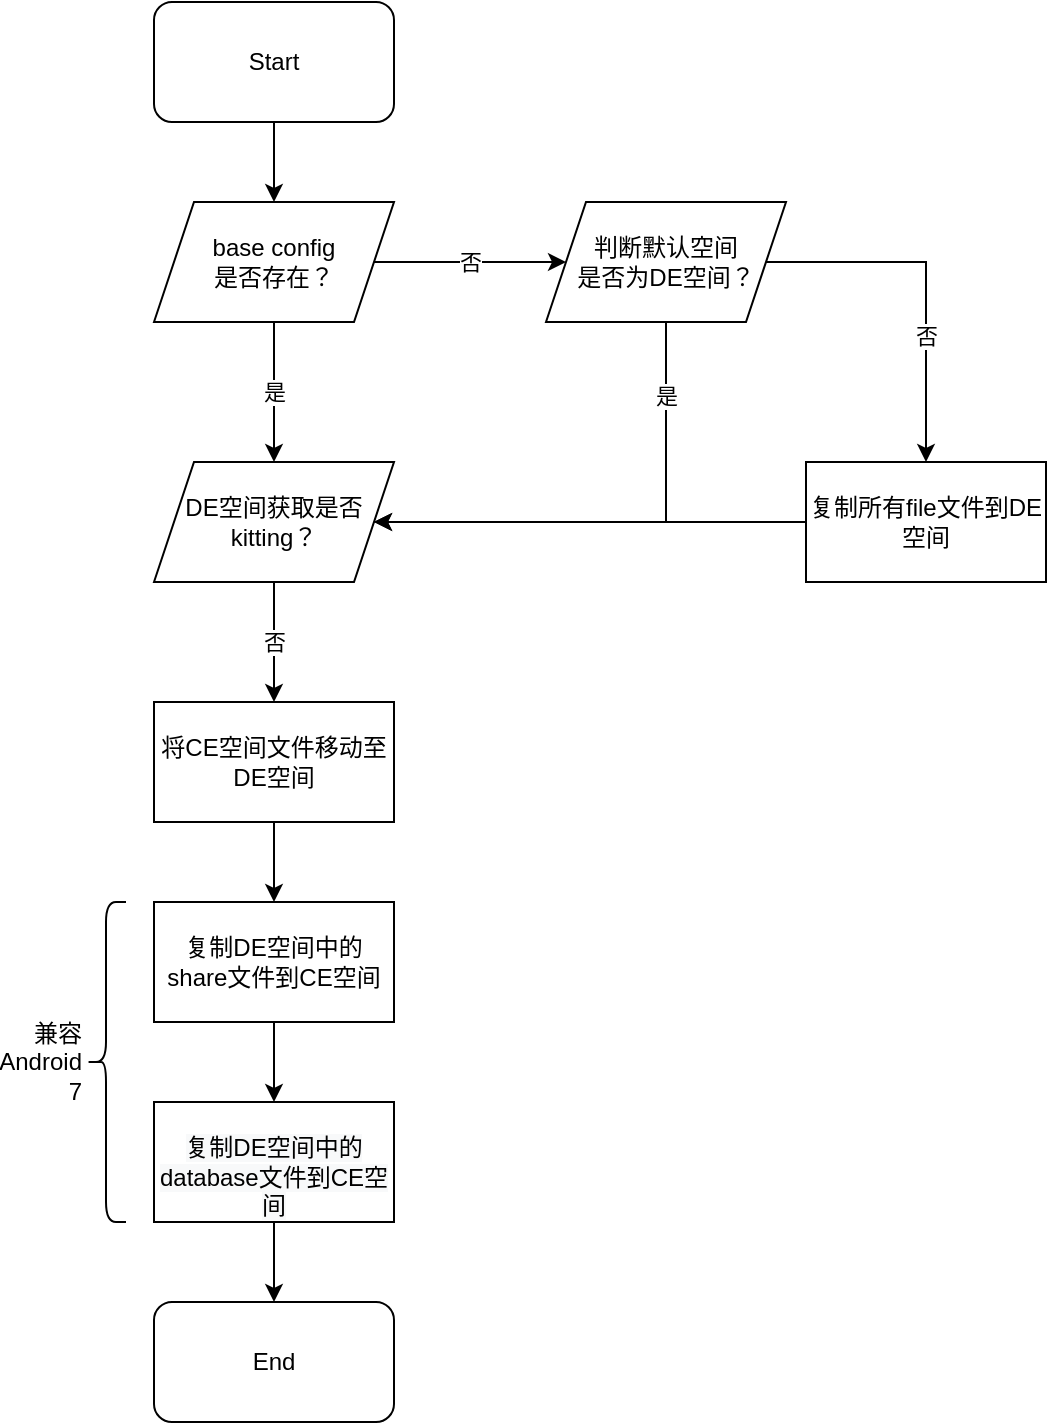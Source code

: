 <mxfile version="20.5.3" type="github">
  <diagram id="95fzK47jHUhYC2FOtqyZ" name="第 1 页">
    <mxGraphModel dx="1422" dy="794" grid="1" gridSize="10" guides="1" tooltips="1" connect="1" arrows="1" fold="1" page="1" pageScale="1" pageWidth="827" pageHeight="1169" math="0" shadow="0">
      <root>
        <mxCell id="0" />
        <mxCell id="1" parent="0" />
        <mxCell id="WTIMnBtnH8x8FYjj9AJM-3" value="" style="edgeStyle=orthogonalEdgeStyle;rounded=0;orthogonalLoop=1;jettySize=auto;html=1;" edge="1" parent="1" source="WTIMnBtnH8x8FYjj9AJM-1" target="WTIMnBtnH8x8FYjj9AJM-2">
          <mxGeometry relative="1" as="geometry" />
        </mxCell>
        <mxCell id="WTIMnBtnH8x8FYjj9AJM-1" value="Start" style="rounded=1;whiteSpace=wrap;html=1;" vertex="1" parent="1">
          <mxGeometry x="294" y="120" width="120" height="60" as="geometry" />
        </mxCell>
        <mxCell id="WTIMnBtnH8x8FYjj9AJM-10" value="是" style="edgeStyle=orthogonalEdgeStyle;rounded=0;orthogonalLoop=1;jettySize=auto;html=1;exitX=0.5;exitY=1;exitDx=0;exitDy=0;entryX=0.5;entryY=0;entryDx=0;entryDy=0;" edge="1" parent="1" source="WTIMnBtnH8x8FYjj9AJM-2" target="WTIMnBtnH8x8FYjj9AJM-5">
          <mxGeometry relative="1" as="geometry" />
        </mxCell>
        <mxCell id="WTIMnBtnH8x8FYjj9AJM-23" value="否" style="edgeStyle=orthogonalEdgeStyle;rounded=0;orthogonalLoop=1;jettySize=auto;html=1;entryX=0;entryY=0.5;entryDx=0;entryDy=0;" edge="1" parent="1" source="WTIMnBtnH8x8FYjj9AJM-2" target="WTIMnBtnH8x8FYjj9AJM-19">
          <mxGeometry relative="1" as="geometry" />
        </mxCell>
        <mxCell id="WTIMnBtnH8x8FYjj9AJM-2" value="base config &lt;br&gt;是否存在？" style="shape=parallelogram;perimeter=parallelogramPerimeter;whiteSpace=wrap;html=1;fixedSize=1;" vertex="1" parent="1">
          <mxGeometry x="294" y="220" width="120" height="60" as="geometry" />
        </mxCell>
        <mxCell id="WTIMnBtnH8x8FYjj9AJM-12" value="否" style="edgeStyle=orthogonalEdgeStyle;rounded=0;orthogonalLoop=1;jettySize=auto;html=1;exitX=0.5;exitY=1;exitDx=0;exitDy=0;entryX=0.5;entryY=0;entryDx=0;entryDy=0;" edge="1" parent="1" source="WTIMnBtnH8x8FYjj9AJM-5" target="WTIMnBtnH8x8FYjj9AJM-6">
          <mxGeometry relative="1" as="geometry" />
        </mxCell>
        <mxCell id="WTIMnBtnH8x8FYjj9AJM-5" value="DE空间获取是否kitting？" style="shape=parallelogram;perimeter=parallelogramPerimeter;whiteSpace=wrap;html=1;fixedSize=1;" vertex="1" parent="1">
          <mxGeometry x="294" y="350" width="120" height="60" as="geometry" />
        </mxCell>
        <mxCell id="WTIMnBtnH8x8FYjj9AJM-13" style="edgeStyle=orthogonalEdgeStyle;rounded=0;orthogonalLoop=1;jettySize=auto;html=1;exitX=0.5;exitY=1;exitDx=0;exitDy=0;entryX=0.5;entryY=0;entryDx=0;entryDy=0;" edge="1" parent="1" source="WTIMnBtnH8x8FYjj9AJM-6" target="WTIMnBtnH8x8FYjj9AJM-8">
          <mxGeometry relative="1" as="geometry" />
        </mxCell>
        <mxCell id="WTIMnBtnH8x8FYjj9AJM-6" value="将CE空间文件移动至DE空间" style="rounded=0;whiteSpace=wrap;html=1;" vertex="1" parent="1">
          <mxGeometry x="294" y="470" width="120" height="60" as="geometry" />
        </mxCell>
        <mxCell id="WTIMnBtnH8x8FYjj9AJM-14" style="edgeStyle=orthogonalEdgeStyle;rounded=0;orthogonalLoop=1;jettySize=auto;html=1;exitX=0.5;exitY=1;exitDx=0;exitDy=0;entryX=0.5;entryY=0;entryDx=0;entryDy=0;" edge="1" parent="1" source="WTIMnBtnH8x8FYjj9AJM-8" target="WTIMnBtnH8x8FYjj9AJM-9">
          <mxGeometry relative="1" as="geometry" />
        </mxCell>
        <mxCell id="WTIMnBtnH8x8FYjj9AJM-8" value="复制DE空间中的share文件到CE空间" style="rounded=0;whiteSpace=wrap;html=1;" vertex="1" parent="1">
          <mxGeometry x="294" y="570" width="120" height="60" as="geometry" />
        </mxCell>
        <mxCell id="WTIMnBtnH8x8FYjj9AJM-17" style="edgeStyle=orthogonalEdgeStyle;rounded=0;orthogonalLoop=1;jettySize=auto;html=1;entryX=0.5;entryY=0;entryDx=0;entryDy=0;" edge="1" parent="1" source="WTIMnBtnH8x8FYjj9AJM-9" target="WTIMnBtnH8x8FYjj9AJM-16">
          <mxGeometry relative="1" as="geometry" />
        </mxCell>
        <mxCell id="WTIMnBtnH8x8FYjj9AJM-9" value="&lt;br&gt;&lt;span style=&quot;color: rgb(0, 0, 0); font-family: Helvetica; font-size: 12px; font-style: normal; font-variant-ligatures: normal; font-variant-caps: normal; font-weight: 400; letter-spacing: normal; orphans: 2; text-align: center; text-indent: 0px; text-transform: none; widows: 2; word-spacing: 0px; -webkit-text-stroke-width: 0px; background-color: rgb(248, 249, 250); text-decoration-thickness: initial; text-decoration-style: initial; text-decoration-color: initial; float: none; display: inline !important;&quot;&gt;复制DE空间中的database文件到CE空间&lt;/span&gt;&lt;br&gt;" style="rounded=0;whiteSpace=wrap;html=1;" vertex="1" parent="1">
          <mxGeometry x="294" y="670" width="120" height="60" as="geometry" />
        </mxCell>
        <mxCell id="WTIMnBtnH8x8FYjj9AJM-15" value="兼容Android 7" style="shape=curlyBracket;whiteSpace=wrap;html=1;rounded=1;labelPosition=left;verticalLabelPosition=middle;align=right;verticalAlign=middle;" vertex="1" parent="1">
          <mxGeometry x="260" y="570" width="20" height="160" as="geometry" />
        </mxCell>
        <mxCell id="WTIMnBtnH8x8FYjj9AJM-16" value="End" style="rounded=1;whiteSpace=wrap;html=1;" vertex="1" parent="1">
          <mxGeometry x="294" y="770" width="120" height="60" as="geometry" />
        </mxCell>
        <mxCell id="WTIMnBtnH8x8FYjj9AJM-24" style="edgeStyle=orthogonalEdgeStyle;rounded=0;orthogonalLoop=1;jettySize=auto;html=1;entryX=1;entryY=0.5;entryDx=0;entryDy=0;" edge="1" parent="1" source="WTIMnBtnH8x8FYjj9AJM-18" target="WTIMnBtnH8x8FYjj9AJM-5">
          <mxGeometry relative="1" as="geometry" />
        </mxCell>
        <mxCell id="WTIMnBtnH8x8FYjj9AJM-18" value="复制所有file文件到DE空间" style="rounded=0;whiteSpace=wrap;html=1;" vertex="1" parent="1">
          <mxGeometry x="620" y="350" width="120" height="60" as="geometry" />
        </mxCell>
        <mxCell id="WTIMnBtnH8x8FYjj9AJM-21" style="edgeStyle=orthogonalEdgeStyle;rounded=0;orthogonalLoop=1;jettySize=auto;html=1;entryX=0.5;entryY=0;entryDx=0;entryDy=0;" edge="1" parent="1" source="WTIMnBtnH8x8FYjj9AJM-19" target="WTIMnBtnH8x8FYjj9AJM-18">
          <mxGeometry relative="1" as="geometry" />
        </mxCell>
        <mxCell id="WTIMnBtnH8x8FYjj9AJM-22" value="否" style="edgeLabel;html=1;align=center;verticalAlign=middle;resizable=0;points=[];" vertex="1" connectable="0" parent="WTIMnBtnH8x8FYjj9AJM-21">
          <mxGeometry x="0.3" relative="1" as="geometry">
            <mxPoint as="offset" />
          </mxGeometry>
        </mxCell>
        <mxCell id="WTIMnBtnH8x8FYjj9AJM-25" value="是" style="edgeStyle=orthogonalEdgeStyle;rounded=0;orthogonalLoop=1;jettySize=auto;html=1;entryX=1;entryY=0.5;entryDx=0;entryDy=0;" edge="1" parent="1" source="WTIMnBtnH8x8FYjj9AJM-19" target="WTIMnBtnH8x8FYjj9AJM-5">
          <mxGeometry x="-0.699" relative="1" as="geometry">
            <Array as="points">
              <mxPoint x="550" y="380" />
            </Array>
            <mxPoint as="offset" />
          </mxGeometry>
        </mxCell>
        <mxCell id="WTIMnBtnH8x8FYjj9AJM-19" value="判断默认空间&lt;br&gt;是否为DE空间？" style="shape=parallelogram;perimeter=parallelogramPerimeter;whiteSpace=wrap;html=1;fixedSize=1;" vertex="1" parent="1">
          <mxGeometry x="490" y="220" width="120" height="60" as="geometry" />
        </mxCell>
      </root>
    </mxGraphModel>
  </diagram>
</mxfile>
